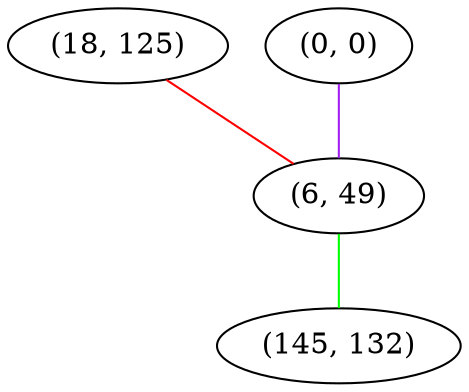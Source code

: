 graph "" {
"(18, 125)";
"(0, 0)";
"(6, 49)";
"(145, 132)";
"(18, 125)" -- "(6, 49)"  [color=red, key=0, weight=1];
"(0, 0)" -- "(6, 49)"  [color=purple, key=0, weight=4];
"(6, 49)" -- "(145, 132)"  [color=green, key=0, weight=2];
}
